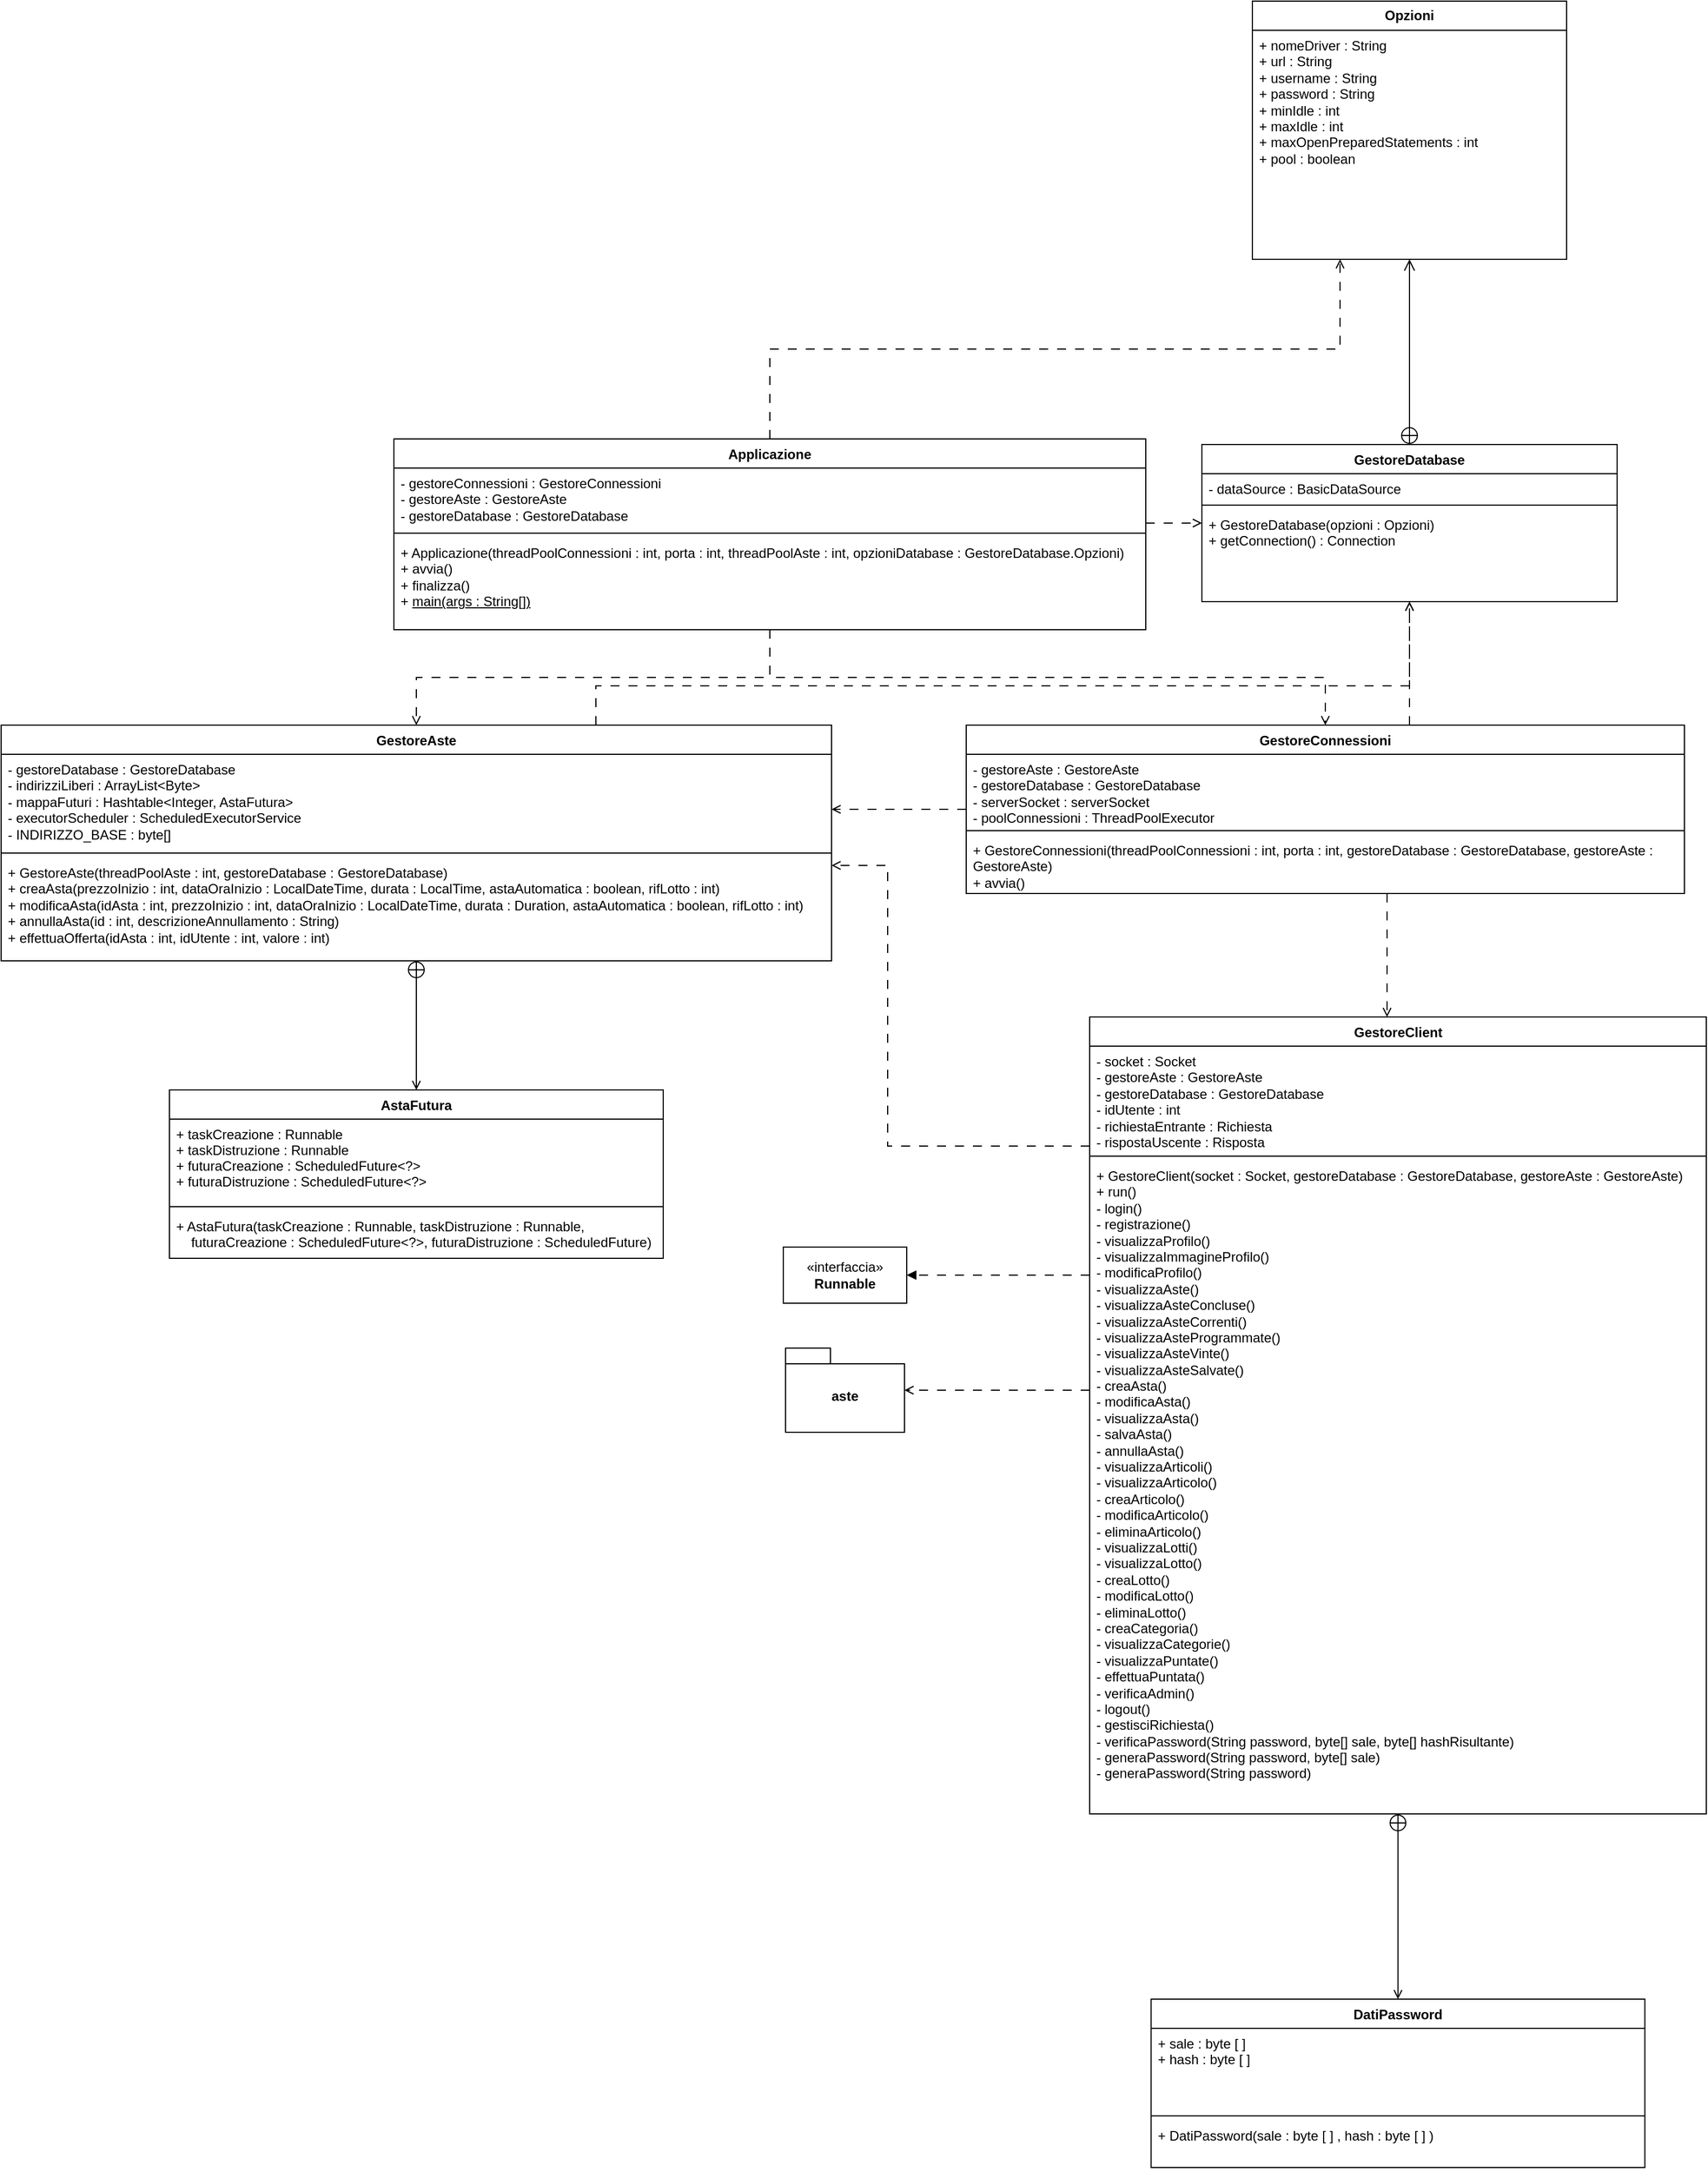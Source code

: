 <mxfile>
    <diagram id="C5RBs43oDa-KdzZeNtuy" name="Page-1">
        <mxGraphModel dx="2112" dy="1692" grid="1" gridSize="10" guides="1" tooltips="1" connect="1" arrows="1" fold="1" page="1" pageScale="1" pageWidth="827" pageHeight="1169" math="0" shadow="0">
            <root>
                <mxCell id="WIyWlLk6GJQsqaUBKTNV-0"/>
                <mxCell id="WIyWlLk6GJQsqaUBKTNV-1" parent="WIyWlLk6GJQsqaUBKTNV-0"/>
                <mxCell id="v3DQ-bfv8pe52D6u4r51-6" style="edgeStyle=elbowEdgeStyle;rounded=0;orthogonalLoop=1;jettySize=auto;html=1;endArrow=open;endFill=0;dashed=1;elbow=vertical;dashPattern=8 8;" parent="WIyWlLk6GJQsqaUBKTNV-1" source="hi6kEQTjurh1hhUJm7Fm-0" target="v3DQ-bfv8pe52D6u4r51-0" edge="1">
                    <mxGeometry relative="1" as="geometry"/>
                </mxCell>
                <mxCell id="v3DQ-bfv8pe52D6u4r51-7" style="edgeStyle=elbowEdgeStyle;rounded=0;orthogonalLoop=1;jettySize=auto;html=1;endArrow=open;endFill=0;dashed=1;elbow=vertical;dashPattern=8 8;" parent="WIyWlLk6GJQsqaUBKTNV-1" source="hi6kEQTjurh1hhUJm7Fm-0" target="vKtqIuH14qnzgkjS9spN-5" edge="1">
                    <mxGeometry relative="1" as="geometry"/>
                </mxCell>
                <mxCell id="RSIxseLoARgd98_uKX9X-4" style="edgeStyle=elbowEdgeStyle;rounded=0;orthogonalLoop=1;jettySize=auto;html=1;endArrow=open;endFill=0;dashed=1;dashPattern=8 8;elbow=vertical;" parent="WIyWlLk6GJQsqaUBKTNV-1" source="hi6kEQTjurh1hhUJm7Fm-0" target="RSIxseLoARgd98_uKX9X-0" edge="1">
                    <mxGeometry relative="1" as="geometry"/>
                </mxCell>
                <mxCell id="hi6kEQTjurh1hhUJm7Fm-0" value="Applicazione" style="swimlane;fontStyle=1;align=center;verticalAlign=top;childLayout=stackLayout;horizontal=1;startSize=26;horizontalStack=0;resizeParent=1;resizeParentMax=0;resizeLast=0;collapsible=1;marginBottom=0;whiteSpace=wrap;html=1;" parent="WIyWlLk6GJQsqaUBKTNV-1" vertex="1">
                    <mxGeometry x="-870" y="70" width="670" height="170" as="geometry"/>
                </mxCell>
                <mxCell id="hi6kEQTjurh1hhUJm7Fm-1" value="&lt;div&gt;- gestoreConnessioni : GestoreConnessioni&lt;/div&gt;&lt;div&gt;- gestoreAste : GestoreAste&lt;/div&gt;&lt;div&gt;- gestoreDatabase : GestoreDatabase&lt;/div&gt;" style="text;strokeColor=none;fillColor=none;align=left;verticalAlign=top;spacingLeft=4;spacingRight=4;overflow=hidden;rotatable=0;points=[[0,0.5],[1,0.5]];portConstraint=eastwest;whiteSpace=wrap;html=1;" parent="hi6kEQTjurh1hhUJm7Fm-0" vertex="1">
                    <mxGeometry y="26" width="670" height="54" as="geometry"/>
                </mxCell>
                <mxCell id="hi6kEQTjurh1hhUJm7Fm-2" value="" style="line;strokeWidth=1;fillColor=none;align=left;verticalAlign=middle;spacingTop=-1;spacingLeft=3;spacingRight=3;rotatable=0;labelPosition=right;points=[];portConstraint=eastwest;strokeColor=inherit;" parent="hi6kEQTjurh1hhUJm7Fm-0" vertex="1">
                    <mxGeometry y="80" width="670" height="8" as="geometry"/>
                </mxCell>
                <mxCell id="hi6kEQTjurh1hhUJm7Fm-3" value="&lt;div&gt;+ Applicazione(threadPoolConnessioni : int,&amp;nbsp;&lt;span style=&quot;background-color: initial;&quot;&gt;porta : int,&amp;nbsp;&lt;/span&gt;&lt;span style=&quot;background-color: initial;&quot;&gt;threadPoolAste : int, opzioniDatabase : GestoreDatabase.Opzioni)&lt;/span&gt;&lt;/div&gt;&lt;div&gt;+ avvia()&lt;/div&gt;&lt;div&gt;+ finalizza()&lt;/div&gt;+ &lt;u&gt;main(args : String[])&lt;/u&gt;" style="text;strokeColor=none;fillColor=none;align=left;verticalAlign=top;spacingLeft=4;spacingRight=4;overflow=hidden;rotatable=0;points=[[0,0.5],[1,0.5]];portConstraint=eastwest;whiteSpace=wrap;html=1;" parent="hi6kEQTjurh1hhUJm7Fm-0" vertex="1">
                    <mxGeometry y="88" width="670" height="82" as="geometry"/>
                </mxCell>
                <mxCell id="pvrtacuWmei6F0Ho8wTy-6" style="edgeStyle=elbowEdgeStyle;rounded=0;orthogonalLoop=1;jettySize=auto;html=1;dashed=1;dashPattern=8 8;endArrow=block;endFill=1;elbow=vertical;" parent="WIyWlLk6GJQsqaUBKTNV-1" source="vKtqIuH14qnzgkjS9spN-1" target="pvrtacuWmei6F0Ho8wTy-4" edge="1">
                    <mxGeometry relative="1" as="geometry"/>
                </mxCell>
                <mxCell id="5GSIkxVs52MsnFMlGK7l-1" style="edgeStyle=elbowEdgeStyle;rounded=0;orthogonalLoop=1;jettySize=auto;html=1;dashed=1;dashPattern=8 8;endArrow=open;endFill=0;elbow=vertical;" parent="WIyWlLk6GJQsqaUBKTNV-1" source="vKtqIuH14qnzgkjS9spN-1" target="5GSIkxVs52MsnFMlGK7l-0" edge="1">
                    <mxGeometry relative="1" as="geometry">
                        <mxPoint x="104.5" y="860" as="sourcePoint"/>
                        <mxPoint x="383" y="950" as="targetPoint"/>
                    </mxGeometry>
                </mxCell>
                <mxCell id="vKtqIuH14qnzgkjS9spN-1" value="GestoreClient" style="swimlane;fontStyle=1;align=center;verticalAlign=top;childLayout=stackLayout;horizontal=1;startSize=26;horizontalStack=0;resizeParent=1;resizeParentMax=0;resizeLast=0;collapsible=1;marginBottom=0;whiteSpace=wrap;html=1;" parent="WIyWlLk6GJQsqaUBKTNV-1" vertex="1">
                    <mxGeometry x="-250" y="585" width="549.5" height="710" as="geometry"/>
                </mxCell>
                <mxCell id="vKtqIuH14qnzgkjS9spN-2" value="- socket : Socket&lt;div&gt;- gestoreAste : GestoreAste&lt;/div&gt;&lt;div&gt;- gestoreDatabase : GestoreDatabase&lt;br&gt;&lt;div&gt;- idUtente : int&lt;/div&gt;&lt;/div&gt;&lt;div&gt;- richiestaEntrante : Richiesta&lt;/div&gt;&lt;div&gt;- rispostaUscente : Risposta&lt;/div&gt;" style="text;strokeColor=none;fillColor=none;align=left;verticalAlign=top;spacingLeft=4;spacingRight=4;overflow=hidden;rotatable=0;points=[[0,0.5],[1,0.5]];portConstraint=eastwest;whiteSpace=wrap;html=1;" parent="vKtqIuH14qnzgkjS9spN-1" vertex="1">
                    <mxGeometry y="26" width="549.5" height="94" as="geometry"/>
                </mxCell>
                <mxCell id="vKtqIuH14qnzgkjS9spN-3" value="" style="line;strokeWidth=1;fillColor=none;align=left;verticalAlign=middle;spacingTop=-1;spacingLeft=3;spacingRight=3;rotatable=0;labelPosition=right;points=[];portConstraint=eastwest;strokeColor=inherit;" parent="vKtqIuH14qnzgkjS9spN-1" vertex="1">
                    <mxGeometry y="120" width="549.5" height="8" as="geometry"/>
                </mxCell>
                <mxCell id="vKtqIuH14qnzgkjS9spN-4" value="&lt;div&gt;+ GestoreClient(socket : Socket, gestoreDatabase : GestoreDatabase, gestoreAste : GestoreAste)&lt;/div&gt;&lt;div&gt;+ run()&lt;/div&gt;&lt;div&gt;- login()&lt;/div&gt;&lt;div&gt;- registrazione()&lt;/div&gt;&lt;div&gt;- visualizzaProfilo()&lt;/div&gt;&lt;div&gt;- visualizzaImmagineProfilo()&lt;/div&gt;&lt;div&gt;- modificaProfilo()&lt;/div&gt;&lt;div&gt;- visualizzaAste()&lt;/div&gt;&lt;div&gt;- visualizzaAsteConcluse()&lt;/div&gt;&lt;div&gt;- visualizzaAsteCorrenti()&lt;/div&gt;&lt;div&gt;- visualizzaAsteProgrammate()&lt;/div&gt;&lt;div&gt;- visualizzaAsteVinte()&lt;/div&gt;&lt;div&gt;- visualizzaAsteSalvate()&lt;/div&gt;&lt;div&gt;- creaAsta()&lt;/div&gt;&lt;div&gt;- modificaAsta()&lt;/div&gt;&lt;div&gt;- visualizzaAsta()&lt;br&gt;&lt;/div&gt;&lt;div&gt;- salvaAsta()&lt;br&gt;&lt;/div&gt;&lt;div&gt;- annullaAsta()&lt;/div&gt;&lt;div&gt;- visualizzaArticoli()&lt;/div&gt;&lt;div&gt;- visualizzaArticolo()&lt;/div&gt;&lt;div&gt;- creaArticolo()&lt;/div&gt;&lt;div&gt;- modificaArticolo()&lt;/div&gt;&lt;div&gt;- eliminaArticolo()&lt;/div&gt;&lt;div&gt;- visualizzaLotti()&lt;/div&gt;&lt;div&gt;- visualizzaLotto()&lt;/div&gt;&lt;div&gt;- creaLotto()&lt;/div&gt;&lt;div&gt;- modificaLotto()&lt;/div&gt;&lt;div&gt;- eliminaLotto()&lt;/div&gt;&lt;div&gt;- creaCategoria()&lt;/div&gt;&lt;div&gt;- visualizzaCategorie()&lt;/div&gt;&lt;div&gt;- visualizzaPuntate()&lt;/div&gt;&lt;div&gt;- effettuaPuntata()&lt;br&gt;&lt;/div&gt;&lt;div&gt;- verificaAdmin()&lt;/div&gt;&lt;div&gt;- logout()&lt;/div&gt;&lt;div&gt;- gestisciRichiesta()&lt;/div&gt;&lt;div&gt;- verificaPassword(String password, byte[] sale, byte[] hashRisultante&lt;span style=&quot;background-color: initial;&quot;&gt;)&lt;/span&gt;&lt;/div&gt;&lt;div&gt;- generaPassword(String password, byte[] sale&lt;span style=&quot;background-color: initial;&quot;&gt;)&lt;/span&gt;&lt;/div&gt;&lt;div&gt;- generaPassword(String password&lt;span style=&quot;background-color: initial;&quot;&gt;)&lt;/span&gt;&lt;/div&gt;" style="text;strokeColor=none;fillColor=none;align=left;verticalAlign=top;spacingLeft=4;spacingRight=4;overflow=hidden;rotatable=0;points=[[0,0.5],[1,0.5]];portConstraint=eastwest;whiteSpace=wrap;html=1;" parent="vKtqIuH14qnzgkjS9spN-1" vertex="1">
                    <mxGeometry y="128" width="549.5" height="582" as="geometry"/>
                </mxCell>
                <mxCell id="vKtqIuH14qnzgkjS9spN-17" style="rounded=0;orthogonalLoop=1;jettySize=auto;html=1;endArrow=open;endFill=0;dashed=1;edgeStyle=elbowEdgeStyle;dashPattern=8 8;" parent="WIyWlLk6GJQsqaUBKTNV-1" source="vKtqIuH14qnzgkjS9spN-5" target="vKtqIuH14qnzgkjS9spN-1" edge="1">
                    <mxGeometry relative="1" as="geometry">
                        <mxPoint x="-60" y="453" as="sourcePoint"/>
                        <mxPoint x="-60" y="620" as="targetPoint"/>
                    </mxGeometry>
                </mxCell>
                <mxCell id="v3DQ-bfv8pe52D6u4r51-8" style="edgeStyle=elbowEdgeStyle;rounded=0;orthogonalLoop=1;jettySize=auto;html=1;endArrow=open;endFill=0;dashed=1;elbow=vertical;dashPattern=8 8;" parent="WIyWlLk6GJQsqaUBKTNV-1" source="vKtqIuH14qnzgkjS9spN-5" target="v3DQ-bfv8pe52D6u4r51-0" edge="1">
                    <mxGeometry relative="1" as="geometry"/>
                </mxCell>
                <mxCell id="RSIxseLoARgd98_uKX9X-15" style="edgeStyle=elbowEdgeStyle;rounded=0;orthogonalLoop=1;jettySize=auto;html=1;dashed=1;dashPattern=8 8;endArrow=open;endFill=0;" parent="WIyWlLk6GJQsqaUBKTNV-1" source="vKtqIuH14qnzgkjS9spN-5" target="RSIxseLoARgd98_uKX9X-0" edge="1">
                    <mxGeometry relative="1" as="geometry">
                        <Array as="points">
                            <mxPoint x="35" y="260"/>
                        </Array>
                    </mxGeometry>
                </mxCell>
                <mxCell id="vKtqIuH14qnzgkjS9spN-5" value="GestoreConnessioni" style="swimlane;fontStyle=1;align=center;verticalAlign=top;childLayout=stackLayout;horizontal=1;startSize=26;horizontalStack=0;resizeParent=1;resizeParentMax=0;resizeLast=0;collapsible=1;marginBottom=0;whiteSpace=wrap;html=1;" parent="WIyWlLk6GJQsqaUBKTNV-1" vertex="1">
                    <mxGeometry x="-360" y="325" width="640" height="150" as="geometry"/>
                </mxCell>
                <mxCell id="vKtqIuH14qnzgkjS9spN-6" value="- gestoreAste : GestoreAste&lt;div&gt;- gestoreDatabase : GestoreDatabase&lt;br&gt;&lt;div&gt;- serverSocket : serverSocket&lt;/div&gt;&lt;div&gt;- poolConnessioni : ThreadPoolExecutor&lt;/div&gt;&lt;/div&gt;" style="text;strokeColor=none;fillColor=none;align=left;verticalAlign=top;spacingLeft=4;spacingRight=4;overflow=hidden;rotatable=0;points=[[0,0.5],[1,0.5]];portConstraint=eastwest;whiteSpace=wrap;html=1;" parent="vKtqIuH14qnzgkjS9spN-5" vertex="1">
                    <mxGeometry y="26" width="640" height="64" as="geometry"/>
                </mxCell>
                <mxCell id="vKtqIuH14qnzgkjS9spN-7" value="" style="line;strokeWidth=1;fillColor=none;align=left;verticalAlign=middle;spacingTop=-1;spacingLeft=3;spacingRight=3;rotatable=0;labelPosition=right;points=[];portConstraint=eastwest;strokeColor=inherit;" parent="vKtqIuH14qnzgkjS9spN-5" vertex="1">
                    <mxGeometry y="90" width="640" height="8" as="geometry"/>
                </mxCell>
                <mxCell id="vKtqIuH14qnzgkjS9spN-8" value="&lt;div&gt;+ GestoreConnessioni(threadPoolConnessioni : int, porta : int, gestoreDatabase : GestoreDatabase, gestoreAste : GestoreAste)&lt;/div&gt;&lt;div&gt;+ avvia()&lt;/div&gt;" style="text;strokeColor=none;fillColor=none;align=left;verticalAlign=top;spacingLeft=4;spacingRight=4;overflow=hidden;rotatable=0;points=[[0,0.5],[1,0.5]];portConstraint=eastwest;whiteSpace=wrap;html=1;" parent="vKtqIuH14qnzgkjS9spN-5" vertex="1">
                    <mxGeometry y="98" width="640" height="52" as="geometry"/>
                </mxCell>
                <mxCell id="RSIxseLoARgd98_uKX9X-16" style="edgeStyle=orthogonalEdgeStyle;rounded=0;orthogonalLoop=1;jettySize=auto;html=1;dashed=1;dashPattern=8 8;endArrow=open;endFill=0;" parent="WIyWlLk6GJQsqaUBKTNV-1" source="v3DQ-bfv8pe52D6u4r51-0" target="RSIxseLoARgd98_uKX9X-0" edge="1">
                    <mxGeometry relative="1" as="geometry">
                        <Array as="points">
                            <mxPoint x="-690" y="290"/>
                            <mxPoint x="35" y="290"/>
                        </Array>
                    </mxGeometry>
                </mxCell>
                <mxCell id="v3DQ-bfv8pe52D6u4r51-0" value="GestoreAste" style="swimlane;fontStyle=1;align=center;verticalAlign=top;childLayout=stackLayout;horizontal=1;startSize=26;horizontalStack=0;resizeParent=1;resizeParentMax=0;resizeLast=0;collapsible=1;marginBottom=0;whiteSpace=wrap;html=1;" parent="WIyWlLk6GJQsqaUBKTNV-1" vertex="1">
                    <mxGeometry x="-1220" y="325" width="740" height="210" as="geometry"/>
                </mxCell>
                <mxCell id="v3DQ-bfv8pe52D6u4r51-1" value="&lt;div&gt;- gestoreDatabase : GestoreDatabase&lt;/div&gt;&lt;div&gt;- indirizziLiberi : ArrayList&amp;lt;Byte&amp;gt;&lt;/div&gt;&lt;div&gt;- mappaFuturi : Hashtable&amp;lt;Integer, AstaFutura&amp;gt;&lt;/div&gt;&lt;div&gt;- executorScheduler : ScheduledExecutorService&lt;/div&gt;&lt;div&gt;- INDIRIZZO_BASE : byte[]&lt;/div&gt;" style="text;strokeColor=none;fillColor=none;align=left;verticalAlign=top;spacingLeft=4;spacingRight=4;overflow=hidden;rotatable=0;points=[[0,0.5],[1,0.5]];portConstraint=eastwest;whiteSpace=wrap;html=1;" parent="v3DQ-bfv8pe52D6u4r51-0" vertex="1">
                    <mxGeometry y="26" width="740" height="84" as="geometry"/>
                </mxCell>
                <mxCell id="v3DQ-bfv8pe52D6u4r51-2" value="" style="line;strokeWidth=1;fillColor=none;align=left;verticalAlign=middle;spacingTop=-1;spacingLeft=3;spacingRight=3;rotatable=0;labelPosition=right;points=[];portConstraint=eastwest;strokeColor=inherit;" parent="v3DQ-bfv8pe52D6u4r51-0" vertex="1">
                    <mxGeometry y="110" width="740" height="8" as="geometry"/>
                </mxCell>
                <mxCell id="v3DQ-bfv8pe52D6u4r51-3" value="&lt;div&gt;+ GestoreAste(threadPoolAste : int, gestoreDatabase : GestoreDatabase)&lt;/div&gt;&lt;div&gt;+ creaAsta(prezzoInizio : int, dataOraInizio : LocalDateTime, durata : LocalTime, astaAutomatica : boolean, rifLotto : int)&lt;/div&gt;&lt;div&gt;+ modificaAsta(idAsta : int, prezzoInizio : int, dataOraInizio : LocalDateTime, durata : Duration, astaAutomatica : boolean, rifLotto : int)&lt;/div&gt;&lt;div&gt;+ annullaAsta(id : int, descrizioneAnnullamento : String)&lt;/div&gt;&lt;div&gt;+ effettuaOfferta(idAsta : int, idUtente : int, valore : int)&lt;/div&gt;&lt;div&gt;&lt;br&gt;&lt;/div&gt;" style="text;strokeColor=none;fillColor=none;align=left;verticalAlign=top;spacingLeft=4;spacingRight=4;overflow=hidden;rotatable=0;points=[[0,0.5],[1,0.5]];portConstraint=eastwest;whiteSpace=wrap;html=1;" parent="v3DQ-bfv8pe52D6u4r51-0" vertex="1">
                    <mxGeometry y="118" width="740" height="92" as="geometry"/>
                </mxCell>
                <mxCell id="v3DQ-bfv8pe52D6u4r51-11" style="edgeStyle=orthogonalEdgeStyle;rounded=0;orthogonalLoop=1;jettySize=auto;html=1;endArrow=open;endFill=0;dashed=1;elbow=vertical;dashPattern=8 8;" parent="WIyWlLk6GJQsqaUBKTNV-1" source="vKtqIuH14qnzgkjS9spN-1" target="v3DQ-bfv8pe52D6u4r51-0" edge="1">
                    <mxGeometry relative="1" as="geometry">
                        <mxPoint x="-285" y="394" as="sourcePoint"/>
                        <mxPoint x="-430" y="394" as="targetPoint"/>
                        <Array as="points">
                            <mxPoint x="-430" y="700"/>
                            <mxPoint x="-430" y="450"/>
                        </Array>
                    </mxGeometry>
                </mxCell>
                <mxCell id="pvrtacuWmei6F0Ho8wTy-4" value="«interfaccia»&lt;br&gt;&lt;b&gt;Runnable&lt;/b&gt;" style="html=1;whiteSpace=wrap;" parent="WIyWlLk6GJQsqaUBKTNV-1" vertex="1">
                    <mxGeometry x="-523" y="790" width="110" height="50" as="geometry"/>
                </mxCell>
                <mxCell id="5GSIkxVs52MsnFMlGK7l-0" value="aste" style="shape=folder;fontStyle=1;spacingTop=10;tabWidth=40;tabHeight=14;tabPosition=left;html=1;whiteSpace=wrap;" parent="WIyWlLk6GJQsqaUBKTNV-1" vertex="1">
                    <mxGeometry x="-521" y="880" width="106" height="75" as="geometry"/>
                </mxCell>
                <mxCell id="RSIxseLoARgd98_uKX9X-0" value="GestoreDatabase" style="swimlane;fontStyle=1;align=center;verticalAlign=top;childLayout=stackLayout;horizontal=1;startSize=26;horizontalStack=0;resizeParent=1;resizeParentMax=0;resizeLast=0;collapsible=1;marginBottom=0;whiteSpace=wrap;html=1;" parent="WIyWlLk6GJQsqaUBKTNV-1" vertex="1">
                    <mxGeometry x="-150" y="75" width="370" height="140" as="geometry"/>
                </mxCell>
                <mxCell id="RSIxseLoARgd98_uKX9X-1" value="- dataSource : BasicDataSource" style="text;strokeColor=none;fillColor=none;align=left;verticalAlign=top;spacingLeft=4;spacingRight=4;overflow=hidden;rotatable=0;points=[[0,0.5],[1,0.5]];portConstraint=eastwest;whiteSpace=wrap;html=1;" parent="RSIxseLoARgd98_uKX9X-0" vertex="1">
                    <mxGeometry y="26" width="370" height="24" as="geometry"/>
                </mxCell>
                <mxCell id="RSIxseLoARgd98_uKX9X-2" value="" style="line;strokeWidth=1;fillColor=none;align=left;verticalAlign=middle;spacingTop=-1;spacingLeft=3;spacingRight=3;rotatable=0;labelPosition=right;points=[];portConstraint=eastwest;strokeColor=inherit;" parent="RSIxseLoARgd98_uKX9X-0" vertex="1">
                    <mxGeometry y="50" width="370" height="8" as="geometry"/>
                </mxCell>
                <mxCell id="RSIxseLoARgd98_uKX9X-3" value="+ GestoreDatabase(opzioni : Opzioni)&lt;div&gt;+ getConnection() : Connection&lt;/div&gt;" style="text;strokeColor=none;fillColor=none;align=left;verticalAlign=top;spacingLeft=4;spacingRight=4;overflow=hidden;rotatable=0;points=[[0,0.5],[1,0.5]];portConstraint=eastwest;whiteSpace=wrap;html=1;" parent="RSIxseLoARgd98_uKX9X-0" vertex="1">
                    <mxGeometry y="58" width="370" height="82" as="geometry"/>
                </mxCell>
                <mxCell id="RSIxseLoARgd98_uKX9X-9" value="&lt;b&gt;Opzioni&lt;/b&gt;" style="swimlane;fontStyle=0;childLayout=stackLayout;horizontal=1;startSize=26;fillColor=none;horizontalStack=0;resizeParent=1;resizeParentMax=0;resizeLast=0;collapsible=1;marginBottom=0;whiteSpace=wrap;html=1;" parent="WIyWlLk6GJQsqaUBKTNV-1" vertex="1">
                    <mxGeometry x="-105" y="-320" width="280" height="230" as="geometry"/>
                </mxCell>
                <mxCell id="RSIxseLoARgd98_uKX9X-10" value="+ nomeDriver : String&lt;div&gt;+ url : String&lt;/div&gt;&lt;div&gt;+ username : String&lt;/div&gt;&lt;div&gt;+ password : String&lt;/div&gt;&lt;div&gt;+ minIdle : int&lt;/div&gt;&lt;div&gt;+ maxIdle : int&lt;/div&gt;&lt;div&gt;+ maxOpenPreparedStatements : int&lt;/div&gt;&lt;div&gt;+ pool : boolean&lt;/div&gt;" style="text;strokeColor=none;fillColor=none;align=left;verticalAlign=top;spacingLeft=4;spacingRight=4;overflow=hidden;rotatable=0;points=[[0,0.5],[1,0.5]];portConstraint=eastwest;whiteSpace=wrap;html=1;" parent="RSIxseLoARgd98_uKX9X-9" vertex="1">
                    <mxGeometry y="26" width="280" height="204" as="geometry"/>
                </mxCell>
                <mxCell id="RSIxseLoARgd98_uKX9X-13" value="" style="endArrow=open;startArrow=circlePlus;endFill=0;startFill=0;endSize=8;html=1;rounded=0;" parent="WIyWlLk6GJQsqaUBKTNV-1" source="RSIxseLoARgd98_uKX9X-0" target="RSIxseLoARgd98_uKX9X-9" edge="1">
                    <mxGeometry width="160" relative="1" as="geometry">
                        <mxPoint x="180" as="sourcePoint"/>
                        <mxPoint x="-260" y="170" as="targetPoint"/>
                    </mxGeometry>
                </mxCell>
                <mxCell id="RSIxseLoARgd98_uKX9X-14" style="edgeStyle=elbowEdgeStyle;rounded=0;orthogonalLoop=1;jettySize=auto;html=1;endArrow=open;endFill=0;dashed=1;dashPattern=8 8;elbow=vertical;entryX=0.279;entryY=1;entryDx=0;entryDy=0;entryPerimeter=0;" parent="WIyWlLk6GJQsqaUBKTNV-1" source="hi6kEQTjurh1hhUJm7Fm-0" target="RSIxseLoARgd98_uKX9X-10" edge="1">
                    <mxGeometry relative="1" as="geometry">
                        <mxPoint x="-570" y="70" as="sourcePoint"/>
                        <mxPoint x="35" y="-80" as="targetPoint"/>
                    </mxGeometry>
                </mxCell>
                <mxCell id="5" style="edgeStyle=none;html=1;endArrow=circlePlus;endFill=0;startArrow=open;startFill=0;" parent="WIyWlLk6GJQsqaUBKTNV-1" source="1" target="v3DQ-bfv8pe52D6u4r51-0" edge="1">
                    <mxGeometry relative="1" as="geometry"/>
                </mxCell>
                <mxCell id="1" value="AstaFutura" style="swimlane;fontStyle=1;align=center;verticalAlign=top;childLayout=stackLayout;horizontal=1;startSize=26;horizontalStack=0;resizeParent=1;resizeParentMax=0;resizeLast=0;collapsible=1;marginBottom=0;" parent="WIyWlLk6GJQsqaUBKTNV-1" vertex="1">
                    <mxGeometry x="-1070" y="650" width="440" height="150" as="geometry"/>
                </mxCell>
                <mxCell id="2" value="+ taskCreazione : Runnable&#10;+ taskDistruzione : Runnable&#10;+ futuraCreazione : ScheduledFuture&lt;?&gt;&#10;+ futuraDistruzione : ScheduledFuture&lt;?&gt;" style="text;strokeColor=none;fillColor=none;align=left;verticalAlign=top;spacingLeft=4;spacingRight=4;overflow=hidden;rotatable=0;points=[[0,0.5],[1,0.5]];portConstraint=eastwest;" parent="1" vertex="1">
                    <mxGeometry y="26" width="440" height="74" as="geometry"/>
                </mxCell>
                <mxCell id="3" value="" style="line;strokeWidth=1;fillColor=none;align=left;verticalAlign=middle;spacingTop=-1;spacingLeft=3;spacingRight=3;rotatable=0;labelPosition=right;points=[];portConstraint=eastwest;strokeColor=inherit;" parent="1" vertex="1">
                    <mxGeometry y="100" width="440" height="8" as="geometry"/>
                </mxCell>
                <mxCell id="4" value="+ AstaFutura(taskCreazione : Runnable, taskDistruzione : Runnable,&#10;    futuraCreazione : ScheduledFuture&lt;?&gt;, futuraDistruzione : ScheduledFuture)" style="text;strokeColor=none;fillColor=none;align=left;verticalAlign=top;spacingLeft=4;spacingRight=4;overflow=hidden;rotatable=0;points=[[0,0.5],[1,0.5]];portConstraint=eastwest;" parent="1" vertex="1">
                    <mxGeometry y="108" width="440" height="42" as="geometry"/>
                </mxCell>
                <mxCell id="6" style="html=1;endArrow=circlePlus;endFill=0;startArrow=open;startFill=0;exitX=0.5;exitY=0;exitDx=0;exitDy=0;" edge="1" parent="WIyWlLk6GJQsqaUBKTNV-1" source="7" target="vKtqIuH14qnzgkjS9spN-4">
                    <mxGeometry relative="1" as="geometry">
                        <mxPoint x="-1380" y="482" as="sourcePoint"/>
                        <mxPoint x="-1140" y="560" as="targetPoint"/>
                    </mxGeometry>
                </mxCell>
                <mxCell id="7" value="DatiPassword" style="swimlane;fontStyle=1;align=center;verticalAlign=top;childLayout=stackLayout;horizontal=1;startSize=26;horizontalStack=0;resizeParent=1;resizeParentMax=0;resizeLast=0;collapsible=1;marginBottom=0;" vertex="1" parent="WIyWlLk6GJQsqaUBKTNV-1">
                    <mxGeometry x="-195.25" y="1460" width="440" height="150" as="geometry"/>
                </mxCell>
                <mxCell id="8" value="+ sale : byte [ ]&#10;+ hash : byte [ ] " style="text;strokeColor=none;fillColor=none;align=left;verticalAlign=top;spacingLeft=4;spacingRight=4;overflow=hidden;rotatable=0;points=[[0,0.5],[1,0.5]];portConstraint=eastwest;" vertex="1" parent="7">
                    <mxGeometry y="26" width="440" height="74" as="geometry"/>
                </mxCell>
                <mxCell id="9" value="" style="line;strokeWidth=1;fillColor=none;align=left;verticalAlign=middle;spacingTop=-1;spacingLeft=3;spacingRight=3;rotatable=0;labelPosition=right;points=[];portConstraint=eastwest;strokeColor=inherit;" vertex="1" parent="7">
                    <mxGeometry y="100" width="440" height="8" as="geometry"/>
                </mxCell>
                <mxCell id="10" value="+ DatiPassword(sale : byte [ ] , hash : byte [ ] )" style="text;strokeColor=none;fillColor=none;align=left;verticalAlign=top;spacingLeft=4;spacingRight=4;overflow=hidden;rotatable=0;points=[[0,0.5],[1,0.5]];portConstraint=eastwest;" vertex="1" parent="7">
                    <mxGeometry y="108" width="440" height="42" as="geometry"/>
                </mxCell>
            </root>
        </mxGraphModel>
    </diagram>
</mxfile>